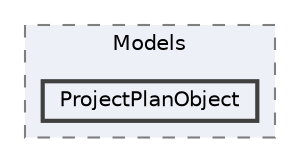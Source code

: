 digraph "Web/Modules/EleWise.ELMA.Projects.Web/Models/ProjectPlanObject"
{
 // LATEX_PDF_SIZE
  bgcolor="transparent";
  edge [fontname=Helvetica,fontsize=10,labelfontname=Helvetica,labelfontsize=10];
  node [fontname=Helvetica,fontsize=10,shape=box,height=0.2,width=0.4];
  compound=true
  subgraph clusterdir_6ae4a26f5316fec334fe897751076171 {
    graph [ bgcolor="#edf0f7", pencolor="grey50", label="Models", fontname=Helvetica,fontsize=10 style="filled,dashed", URL="dir_6ae4a26f5316fec334fe897751076171.html",tooltip=""]
  dir_3c52972fea21cc31a61ffe1c8274d37a [label="ProjectPlanObject", fillcolor="#edf0f7", color="grey25", style="filled,bold", URL="dir_3c52972fea21cc31a61ffe1c8274d37a.html",tooltip=""];
  }
}
